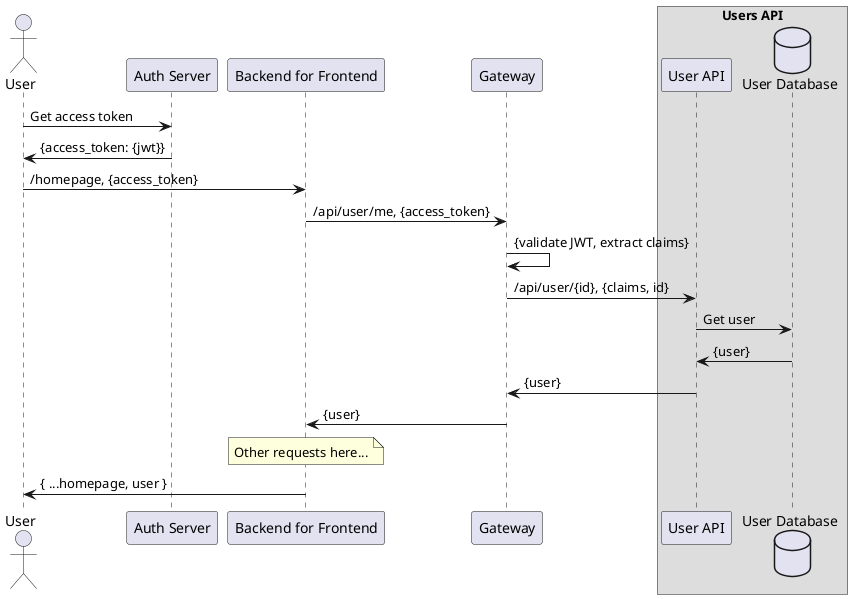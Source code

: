 @startuml

Actor User
Participant Auth as "Auth Server"
Participant BEFE as "Backend for Frontend"
Participant GW as "Gateway"
box "Users API"
Participant UserAPI as "User API"
Database UserDB as "User Database"
end box

User -> Auth: Get access token
Auth -> User: {access_token: {jwt}}
User -> BEFE: /homepage, {access_token}
BEFE -> GW: /api/user/me, {access_token}
GW -> GW: {validate JWT, extract claims}
GW -> UserAPI: /api/user/{id}, {claims, id}
UserAPI -> UserDB: Get user
UserDB -> UserAPI: {user}
UserAPI -> GW: {user}
GW -> BEFE: {user}
note over BEFE
Other requests here...
end note
BEFE -> User: { ...homepage, user }
@enduml
